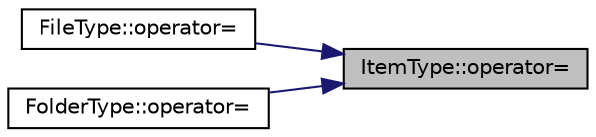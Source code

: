 digraph "ItemType::operator="
{
 // LATEX_PDF_SIZE
  edge [fontname="Helvetica",fontsize="10",labelfontname="Helvetica",labelfontsize="10"];
  node [fontname="Helvetica",fontsize="10",shape=record];
  rankdir="RL";
  Node174 [label="ItemType::operator=",height=0.2,width=0.4,color="black", fillcolor="grey75", style="filled", fontcolor="black",tooltip="Doing Deep copy by copy assignment operator."];
  Node174 -> Node175 [dir="back",color="midnightblue",fontsize="10",style="solid",fontname="Helvetica"];
  Node175 [label="FileType::operator=",height=0.2,width=0.4,color="black", fillcolor="white", style="filled",URL="$class_file_type.html#abf08135ac880c99b13d41cf771dfde51",tooltip="Doing Deep copy by copy assignment operator."];
  Node174 -> Node176 [dir="back",color="midnightblue",fontsize="10",style="solid",fontname="Helvetica"];
  Node176 [label="FolderType::operator=",height=0.2,width=0.4,color="black", fillcolor="white", style="filled",URL="$class_folder_type.html#a1ebd673dd7da8c7539a7bb890673e651",tooltip="Doing Deep copy by copy assignment operator."];
}
